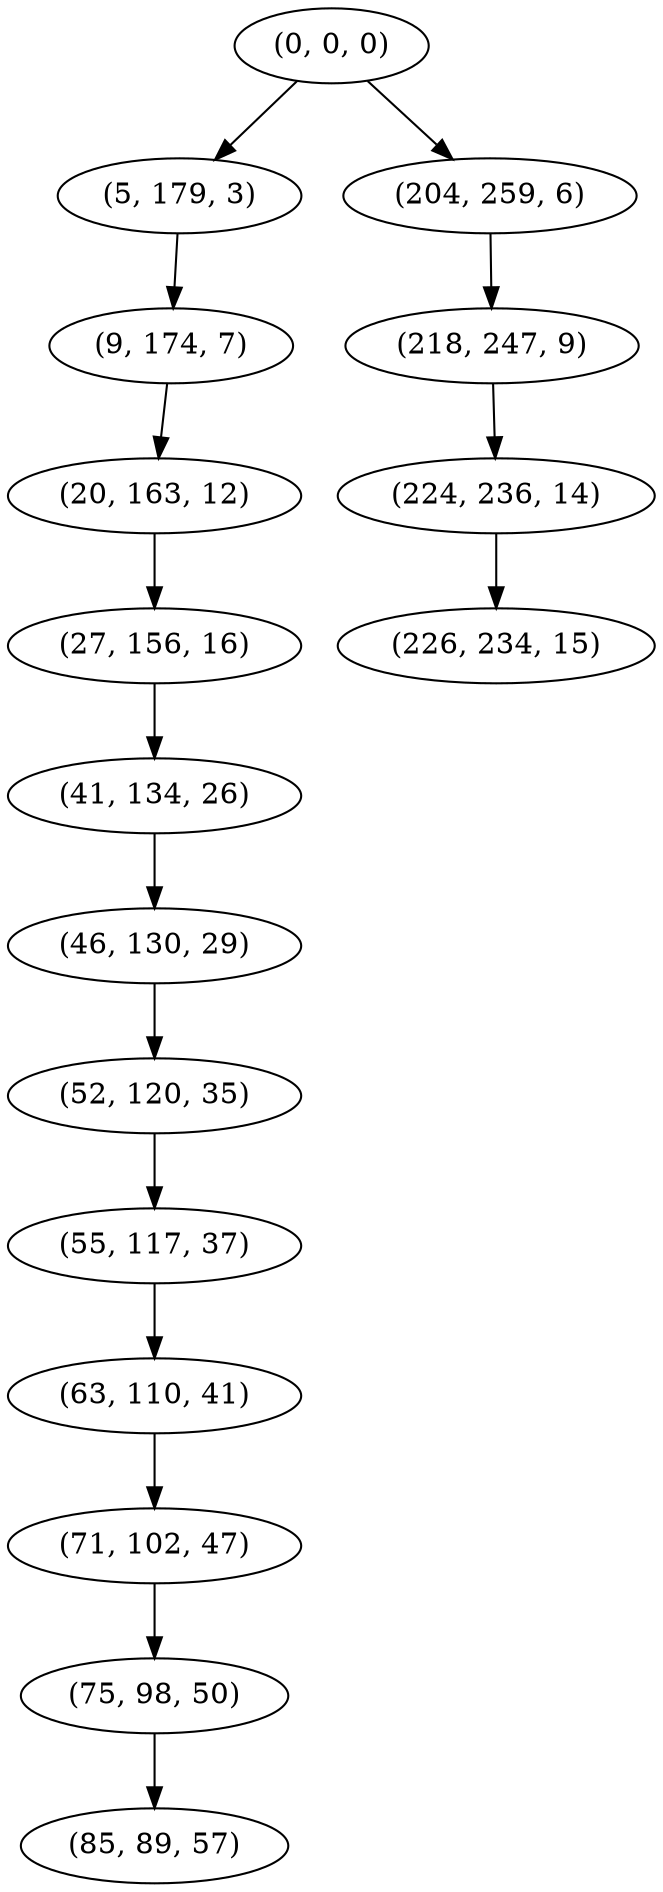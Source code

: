 digraph tree {
    "(0, 0, 0)";
    "(5, 179, 3)";
    "(9, 174, 7)";
    "(20, 163, 12)";
    "(27, 156, 16)";
    "(41, 134, 26)";
    "(46, 130, 29)";
    "(52, 120, 35)";
    "(55, 117, 37)";
    "(63, 110, 41)";
    "(71, 102, 47)";
    "(75, 98, 50)";
    "(85, 89, 57)";
    "(204, 259, 6)";
    "(218, 247, 9)";
    "(224, 236, 14)";
    "(226, 234, 15)";
    "(0, 0, 0)" -> "(5, 179, 3)";
    "(0, 0, 0)" -> "(204, 259, 6)";
    "(5, 179, 3)" -> "(9, 174, 7)";
    "(9, 174, 7)" -> "(20, 163, 12)";
    "(20, 163, 12)" -> "(27, 156, 16)";
    "(27, 156, 16)" -> "(41, 134, 26)";
    "(41, 134, 26)" -> "(46, 130, 29)";
    "(46, 130, 29)" -> "(52, 120, 35)";
    "(52, 120, 35)" -> "(55, 117, 37)";
    "(55, 117, 37)" -> "(63, 110, 41)";
    "(63, 110, 41)" -> "(71, 102, 47)";
    "(71, 102, 47)" -> "(75, 98, 50)";
    "(75, 98, 50)" -> "(85, 89, 57)";
    "(204, 259, 6)" -> "(218, 247, 9)";
    "(218, 247, 9)" -> "(224, 236, 14)";
    "(224, 236, 14)" -> "(226, 234, 15)";
}
